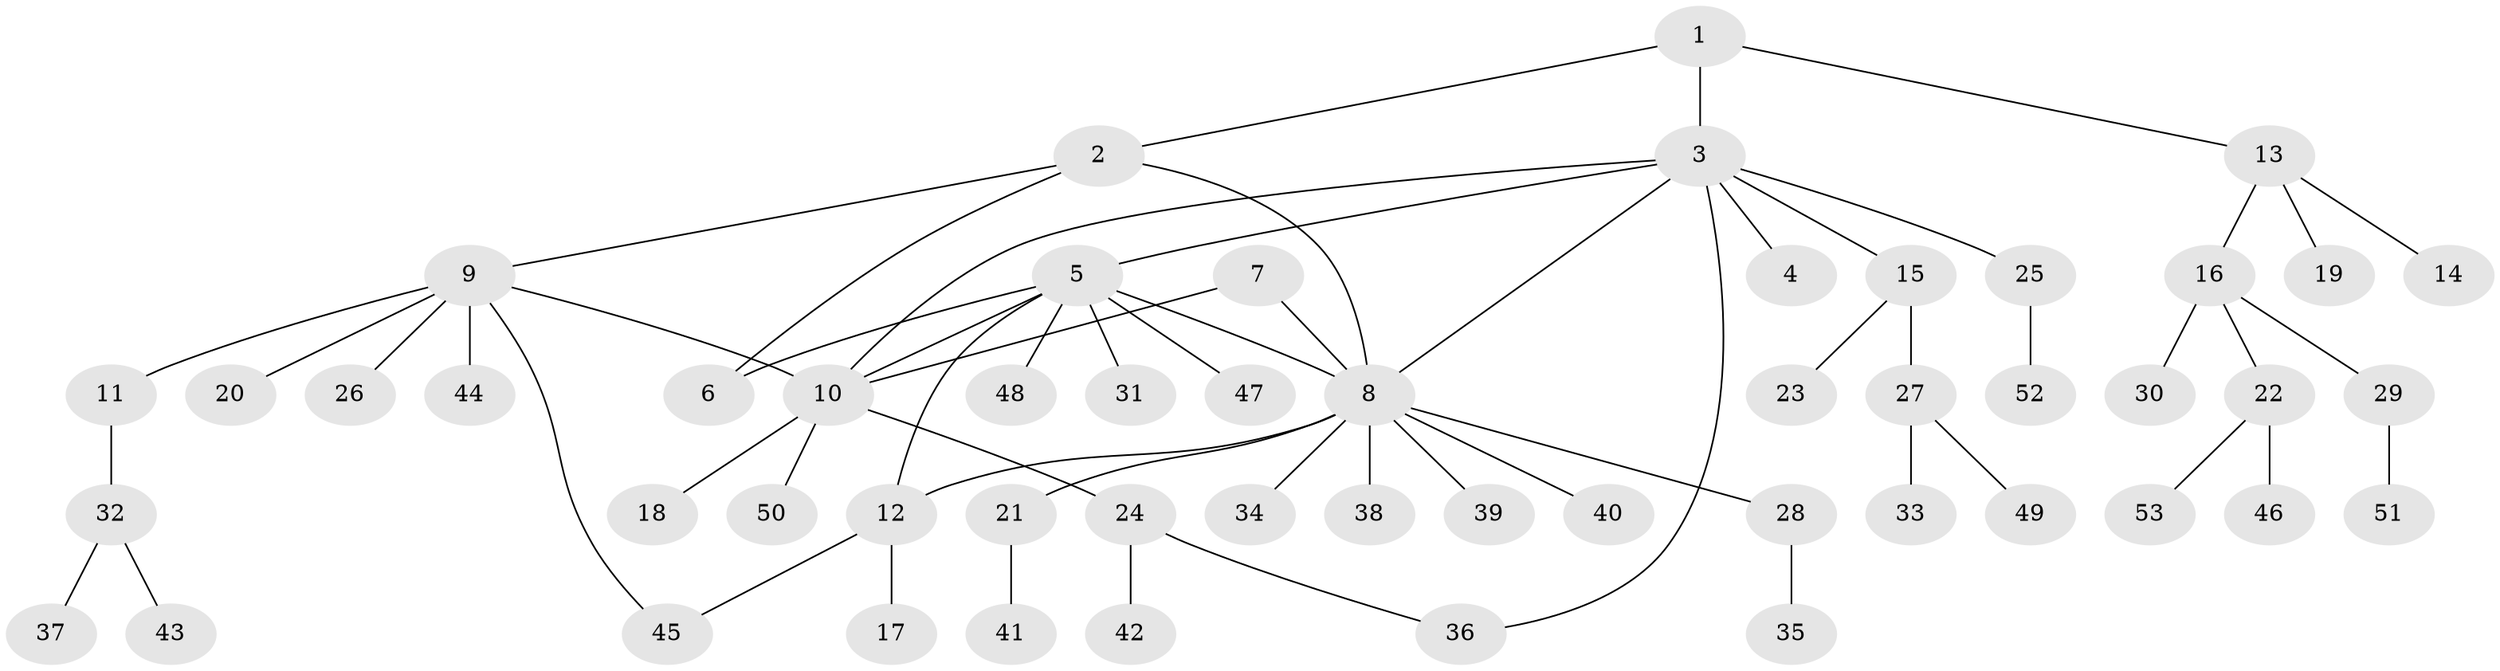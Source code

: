 // coarse degree distribution, {9: 0.1, 1: 0.65, 2: 0.125, 7: 0.025, 3: 0.05, 4: 0.025, 5: 0.025}
// Generated by graph-tools (version 1.1) at 2025/24/03/03/25 07:24:10]
// undirected, 53 vertices, 61 edges
graph export_dot {
graph [start="1"]
  node [color=gray90,style=filled];
  1;
  2;
  3;
  4;
  5;
  6;
  7;
  8;
  9;
  10;
  11;
  12;
  13;
  14;
  15;
  16;
  17;
  18;
  19;
  20;
  21;
  22;
  23;
  24;
  25;
  26;
  27;
  28;
  29;
  30;
  31;
  32;
  33;
  34;
  35;
  36;
  37;
  38;
  39;
  40;
  41;
  42;
  43;
  44;
  45;
  46;
  47;
  48;
  49;
  50;
  51;
  52;
  53;
  1 -- 2;
  1 -- 3;
  1 -- 13;
  2 -- 6;
  2 -- 8;
  2 -- 9;
  3 -- 4;
  3 -- 5;
  3 -- 8;
  3 -- 10;
  3 -- 15;
  3 -- 25;
  3 -- 36;
  5 -- 6;
  5 -- 8;
  5 -- 10;
  5 -- 12;
  5 -- 31;
  5 -- 47;
  5 -- 48;
  7 -- 8;
  7 -- 10;
  8 -- 12;
  8 -- 21;
  8 -- 28;
  8 -- 34;
  8 -- 38;
  8 -- 39;
  8 -- 40;
  9 -- 10;
  9 -- 11;
  9 -- 20;
  9 -- 26;
  9 -- 44;
  9 -- 45;
  10 -- 18;
  10 -- 24;
  10 -- 50;
  11 -- 32;
  12 -- 17;
  12 -- 45;
  13 -- 14;
  13 -- 16;
  13 -- 19;
  15 -- 23;
  15 -- 27;
  16 -- 22;
  16 -- 29;
  16 -- 30;
  21 -- 41;
  22 -- 46;
  22 -- 53;
  24 -- 36;
  24 -- 42;
  25 -- 52;
  27 -- 33;
  27 -- 49;
  28 -- 35;
  29 -- 51;
  32 -- 37;
  32 -- 43;
}
